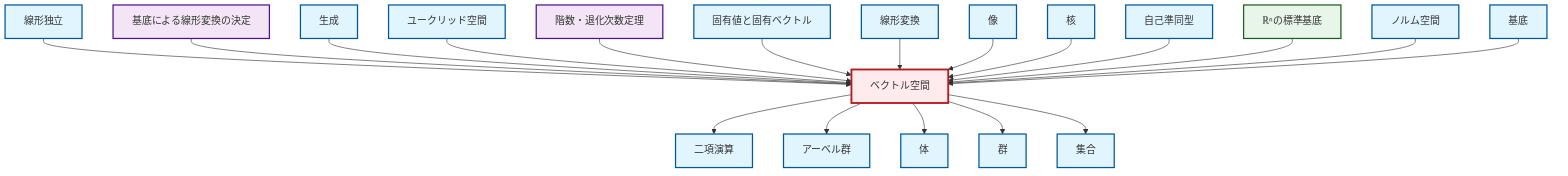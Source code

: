 graph TD
    classDef definition fill:#e1f5fe,stroke:#01579b,stroke-width:2px
    classDef theorem fill:#f3e5f5,stroke:#4a148c,stroke-width:2px
    classDef axiom fill:#fff3e0,stroke:#e65100,stroke-width:2px
    classDef example fill:#e8f5e9,stroke:#1b5e20,stroke-width:2px
    classDef current fill:#ffebee,stroke:#b71c1c,stroke-width:3px
    thm-linear-transformation-basis["基底による線形変換の決定"]:::theorem
    def-linear-transformation["線形変換"]:::definition
    def-set["集合"]:::definition
    ex-standard-basis-rn["ℝⁿの標準基底"]:::example
    def-euclidean-space["ユークリッド空間"]:::definition
    def-kernel["核"]:::definition
    def-eigenvalue-eigenvector["固有値と固有ベクトル"]:::definition
    def-field["体"]:::definition
    def-normed-vector-space["ノルム空間"]:::definition
    thm-rank-nullity["階数・退化次数定理"]:::theorem
    def-vector-space["ベクトル空間"]:::definition
    def-linear-independence["線形独立"]:::definition
    def-span["生成"]:::definition
    def-group["群"]:::definition
    def-binary-operation["二項演算"]:::definition
    def-abelian-group["アーベル群"]:::definition
    def-basis["基底"]:::definition
    def-image["像"]:::definition
    def-endomorphism["自己準同型"]:::definition
    def-linear-independence --> def-vector-space
    thm-linear-transformation-basis --> def-vector-space
    def-span --> def-vector-space
    def-vector-space --> def-binary-operation
    def-vector-space --> def-abelian-group
    def-vector-space --> def-field
    def-euclidean-space --> def-vector-space
    thm-rank-nullity --> def-vector-space
    def-eigenvalue-eigenvector --> def-vector-space
    def-linear-transformation --> def-vector-space
    def-image --> def-vector-space
    def-kernel --> def-vector-space
    def-vector-space --> def-group
    def-vector-space --> def-set
    def-endomorphism --> def-vector-space
    ex-standard-basis-rn --> def-vector-space
    def-normed-vector-space --> def-vector-space
    def-basis --> def-vector-space
    class def-vector-space current